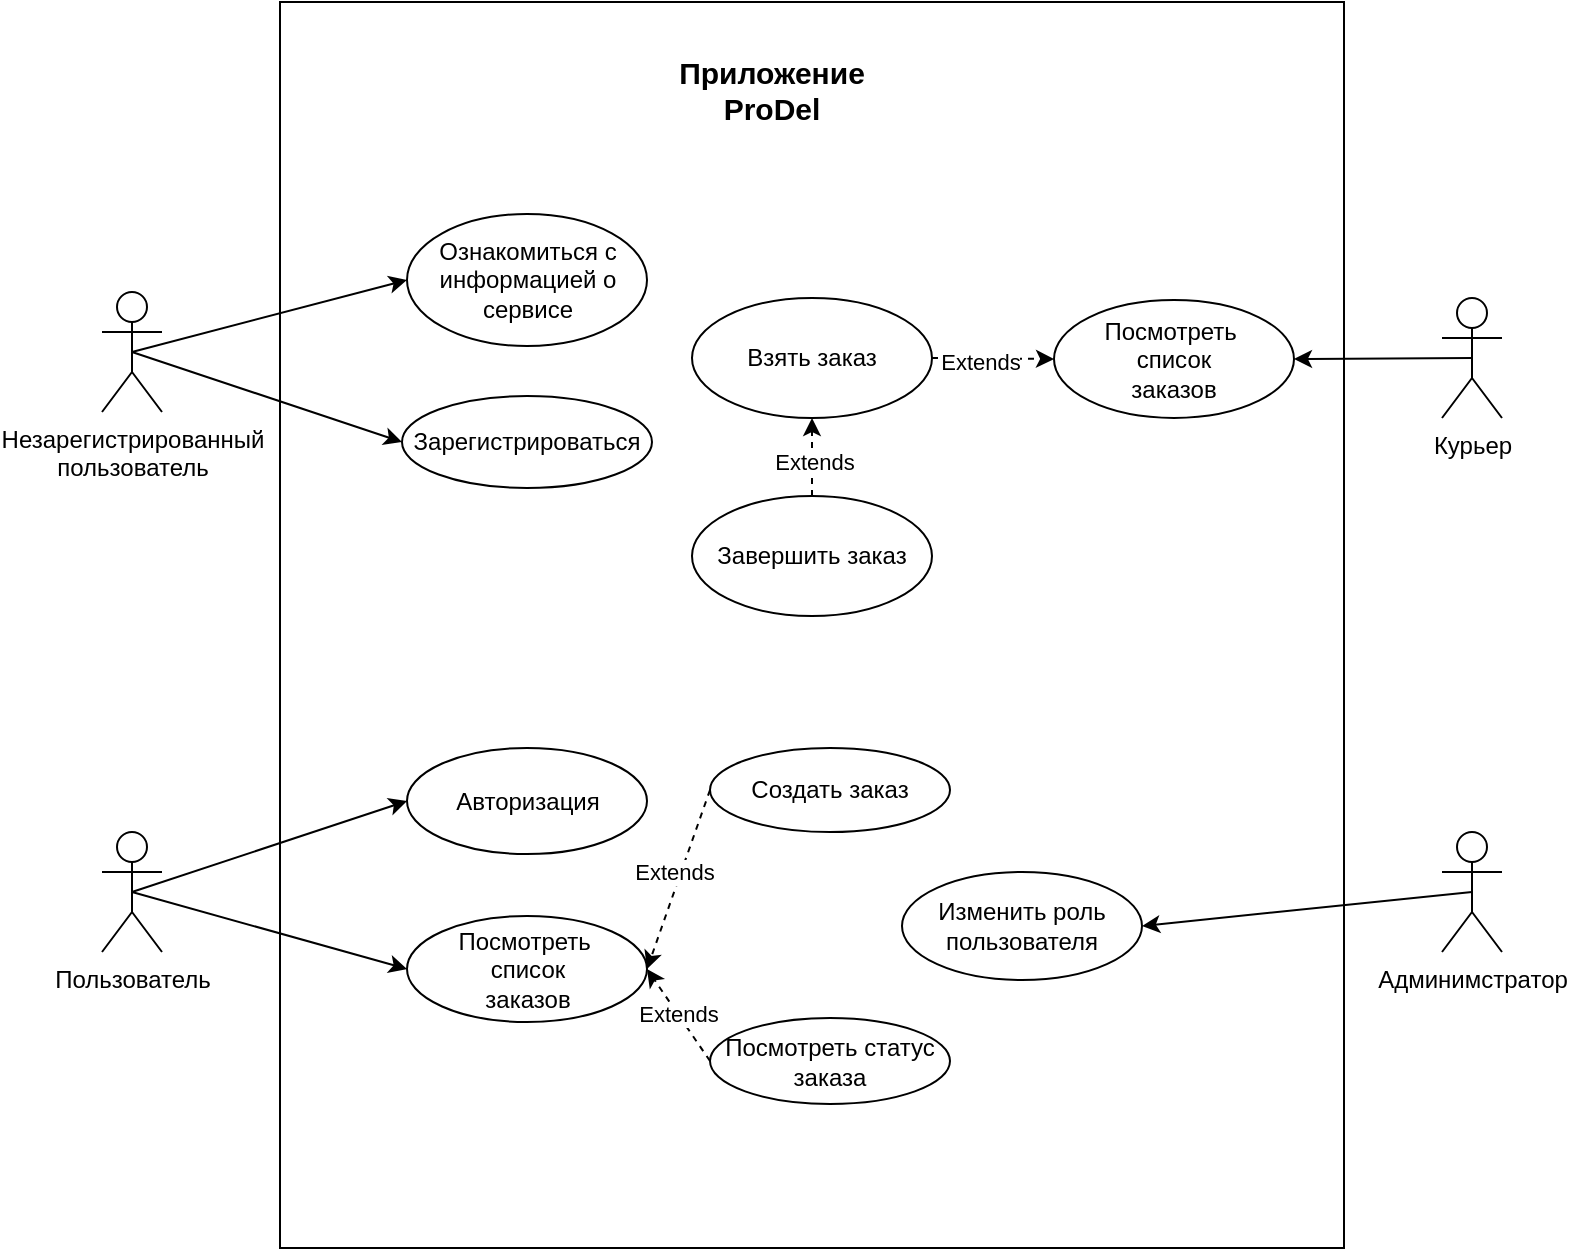 <mxfile version="24.4.3" type="device">
  <diagram name="Страница — 1" id="kwGLQwKXR2LikKlBl0D-">
    <mxGraphModel dx="1050" dy="565" grid="0" gridSize="10" guides="1" tooltips="1" connect="1" arrows="1" fold="1" page="1" pageScale="1" pageWidth="827" pageHeight="1169" math="0" shadow="0">
      <root>
        <mxCell id="0" />
        <mxCell id="1" parent="0" />
        <mxCell id="F0OeNhtC6mhzqRGsz-H8-2" value="" style="rounded=0;whiteSpace=wrap;html=1;" vertex="1" parent="1">
          <mxGeometry x="180" y="77" width="532" height="623" as="geometry" />
        </mxCell>
        <mxCell id="F0OeNhtC6mhzqRGsz-H8-3" value="&lt;font style=&quot;font-size: 15px;&quot;&gt;&lt;b&gt;Приложение&lt;/b&gt;&lt;/font&gt;&lt;div style=&quot;font-size: 15px;&quot;&gt;&lt;font style=&quot;font-size: 15px;&quot;&gt;&lt;b&gt;ProDel&lt;/b&gt;&lt;/font&gt;&lt;/div&gt;" style="text;html=1;align=center;verticalAlign=middle;whiteSpace=wrap;rounded=0;" vertex="1" parent="1">
          <mxGeometry x="361" y="99" width="130" height="43" as="geometry" />
        </mxCell>
        <mxCell id="F0OeNhtC6mhzqRGsz-H8-4" value="Незарегистрированный&lt;div&gt;пользователь&lt;/div&gt;" style="shape=umlActor;verticalLabelPosition=bottom;verticalAlign=top;html=1;outlineConnect=0;" vertex="1" parent="1">
          <mxGeometry x="91" y="222" width="30" height="60" as="geometry" />
        </mxCell>
        <mxCell id="F0OeNhtC6mhzqRGsz-H8-6" value="Пользователь" style="shape=umlActor;verticalLabelPosition=bottom;verticalAlign=top;html=1;outlineConnect=0;" vertex="1" parent="1">
          <mxGeometry x="91" y="492" width="30" height="60" as="geometry" />
        </mxCell>
        <mxCell id="F0OeNhtC6mhzqRGsz-H8-7" value="Курьер" style="shape=umlActor;verticalLabelPosition=bottom;verticalAlign=top;html=1;outlineConnect=0;" vertex="1" parent="1">
          <mxGeometry x="761" y="225" width="30" height="60" as="geometry" />
        </mxCell>
        <mxCell id="F0OeNhtC6mhzqRGsz-H8-8" value="Админимстратор" style="shape=umlActor;verticalLabelPosition=bottom;verticalAlign=top;html=1;outlineConnect=0;" vertex="1" parent="1">
          <mxGeometry x="761" y="492" width="30" height="60" as="geometry" />
        </mxCell>
        <mxCell id="F0OeNhtC6mhzqRGsz-H8-10" value="Ознакомиться с&lt;div&gt;информацией о&lt;/div&gt;&lt;div&gt;сервисе&lt;/div&gt;" style="ellipse;whiteSpace=wrap;html=1;" vertex="1" parent="1">
          <mxGeometry x="243.5" y="183" width="120" height="66" as="geometry" />
        </mxCell>
        <mxCell id="F0OeNhtC6mhzqRGsz-H8-11" value="Зарегистрироваться" style="ellipse;whiteSpace=wrap;html=1;" vertex="1" parent="1">
          <mxGeometry x="241" y="274" width="125" height="46" as="geometry" />
        </mxCell>
        <mxCell id="F0OeNhtC6mhzqRGsz-H8-14" value="" style="endArrow=classic;html=1;rounded=0;exitX=0.5;exitY=0.5;exitDx=0;exitDy=0;exitPerimeter=0;entryX=0;entryY=0.5;entryDx=0;entryDy=0;" edge="1" parent="1" source="F0OeNhtC6mhzqRGsz-H8-4" target="F0OeNhtC6mhzqRGsz-H8-11">
          <mxGeometry width="50" height="50" relative="1" as="geometry">
            <mxPoint x="387" y="354" as="sourcePoint" />
            <mxPoint x="437" y="304" as="targetPoint" />
          </mxGeometry>
        </mxCell>
        <mxCell id="F0OeNhtC6mhzqRGsz-H8-15" value="" style="endArrow=classic;html=1;rounded=0;exitX=0.5;exitY=0.5;exitDx=0;exitDy=0;exitPerimeter=0;entryX=0;entryY=0.5;entryDx=0;entryDy=0;" edge="1" parent="1" source="F0OeNhtC6mhzqRGsz-H8-4" target="F0OeNhtC6mhzqRGsz-H8-10">
          <mxGeometry width="50" height="50" relative="1" as="geometry">
            <mxPoint x="387" y="354" as="sourcePoint" />
            <mxPoint x="437" y="304" as="targetPoint" />
          </mxGeometry>
        </mxCell>
        <mxCell id="F0OeNhtC6mhzqRGsz-H8-16" value="Посмотреть&amp;nbsp;&lt;div&gt;список&lt;div&gt;заказов&lt;/div&gt;&lt;/div&gt;" style="ellipse;whiteSpace=wrap;html=1;" vertex="1" parent="1">
          <mxGeometry x="567" y="226" width="120" height="59" as="geometry" />
        </mxCell>
        <mxCell id="F0OeNhtC6mhzqRGsz-H8-21" value="" style="endArrow=classic;html=1;rounded=0;exitX=0.5;exitY=0.5;exitDx=0;exitDy=0;exitPerimeter=0;entryX=1;entryY=0.5;entryDx=0;entryDy=0;" edge="1" parent="1" source="F0OeNhtC6mhzqRGsz-H8-7" target="F0OeNhtC6mhzqRGsz-H8-16">
          <mxGeometry width="50" height="50" relative="1" as="geometry">
            <mxPoint x="387" y="354" as="sourcePoint" />
            <mxPoint x="437" y="304" as="targetPoint" />
          </mxGeometry>
        </mxCell>
        <mxCell id="F0OeNhtC6mhzqRGsz-H8-24" value="Авторизация" style="ellipse;whiteSpace=wrap;html=1;" vertex="1" parent="1">
          <mxGeometry x="243.5" y="450" width="120" height="53" as="geometry" />
        </mxCell>
        <mxCell id="F0OeNhtC6mhzqRGsz-H8-25" value="Посмотреть&amp;nbsp;&lt;div&gt;список&lt;div&gt;заказов&lt;/div&gt;&lt;/div&gt;" style="ellipse;whiteSpace=wrap;html=1;" vertex="1" parent="1">
          <mxGeometry x="243.5" y="534" width="120" height="53" as="geometry" />
        </mxCell>
        <mxCell id="F0OeNhtC6mhzqRGsz-H8-26" value="Создать заказ" style="ellipse;whiteSpace=wrap;html=1;" vertex="1" parent="1">
          <mxGeometry x="395" y="450" width="120" height="42" as="geometry" />
        </mxCell>
        <mxCell id="F0OeNhtC6mhzqRGsz-H8-27" value="Посмотреть статус&lt;div&gt;заказа&lt;/div&gt;" style="ellipse;whiteSpace=wrap;html=1;" vertex="1" parent="1">
          <mxGeometry x="395" y="585" width="120" height="43" as="geometry" />
        </mxCell>
        <mxCell id="F0OeNhtC6mhzqRGsz-H8-28" value="" style="endArrow=classic;html=1;rounded=0;exitX=0;exitY=0.5;exitDx=0;exitDy=0;entryX=1;entryY=0.5;entryDx=0;entryDy=0;dashed=1;" edge="1" parent="1" source="F0OeNhtC6mhzqRGsz-H8-26" target="F0OeNhtC6mhzqRGsz-H8-25">
          <mxGeometry width="50" height="50" relative="1" as="geometry">
            <mxPoint x="387" y="454" as="sourcePoint" />
            <mxPoint x="437" y="404" as="targetPoint" />
          </mxGeometry>
        </mxCell>
        <mxCell id="F0OeNhtC6mhzqRGsz-H8-30" value="Extends" style="edgeLabel;html=1;align=center;verticalAlign=middle;resizable=0;points=[];" vertex="1" connectable="0" parent="F0OeNhtC6mhzqRGsz-H8-28">
          <mxGeometry x="-0.07" y="-4" relative="1" as="geometry">
            <mxPoint y="1" as="offset" />
          </mxGeometry>
        </mxCell>
        <mxCell id="F0OeNhtC6mhzqRGsz-H8-29" value="" style="endArrow=classic;html=1;rounded=0;exitX=0;exitY=0.5;exitDx=0;exitDy=0;entryX=1;entryY=0.5;entryDx=0;entryDy=0;strokeColor=default;dashed=1;" edge="1" parent="1" source="F0OeNhtC6mhzqRGsz-H8-27" target="F0OeNhtC6mhzqRGsz-H8-25">
          <mxGeometry width="50" height="50" relative="1" as="geometry">
            <mxPoint x="387" y="454" as="sourcePoint" />
            <mxPoint x="437" y="404" as="targetPoint" />
          </mxGeometry>
        </mxCell>
        <mxCell id="F0OeNhtC6mhzqRGsz-H8-31" value="Extends" style="edgeLabel;html=1;align=center;verticalAlign=middle;resizable=0;points=[];" vertex="1" connectable="0" parent="F0OeNhtC6mhzqRGsz-H8-29">
          <mxGeometry x="0.025" relative="1" as="geometry">
            <mxPoint as="offset" />
          </mxGeometry>
        </mxCell>
        <mxCell id="F0OeNhtC6mhzqRGsz-H8-32" value="" style="endArrow=classic;html=1;rounded=0;exitX=0.5;exitY=0.5;exitDx=0;exitDy=0;exitPerimeter=0;entryX=0;entryY=0.5;entryDx=0;entryDy=0;" edge="1" parent="1" source="F0OeNhtC6mhzqRGsz-H8-6" target="F0OeNhtC6mhzqRGsz-H8-24">
          <mxGeometry width="50" height="50" relative="1" as="geometry">
            <mxPoint x="387" y="454" as="sourcePoint" />
            <mxPoint x="437" y="404" as="targetPoint" />
          </mxGeometry>
        </mxCell>
        <mxCell id="F0OeNhtC6mhzqRGsz-H8-33" value="" style="endArrow=classic;html=1;rounded=0;exitX=0.5;exitY=0.5;exitDx=0;exitDy=0;exitPerimeter=0;entryX=0;entryY=0.5;entryDx=0;entryDy=0;" edge="1" parent="1" source="F0OeNhtC6mhzqRGsz-H8-6" target="F0OeNhtC6mhzqRGsz-H8-25">
          <mxGeometry width="50" height="50" relative="1" as="geometry">
            <mxPoint x="387" y="454" as="sourcePoint" />
            <mxPoint x="437" y="404" as="targetPoint" />
          </mxGeometry>
        </mxCell>
        <mxCell id="F0OeNhtC6mhzqRGsz-H8-34" value="Изменить роль&lt;div&gt;пользователя&lt;/div&gt;" style="ellipse;whiteSpace=wrap;html=1;" vertex="1" parent="1">
          <mxGeometry x="491" y="512" width="120" height="54" as="geometry" />
        </mxCell>
        <mxCell id="F0OeNhtC6mhzqRGsz-H8-35" value="" style="endArrow=classic;html=1;rounded=0;exitX=0.5;exitY=0.5;exitDx=0;exitDy=0;exitPerimeter=0;entryX=1;entryY=0.5;entryDx=0;entryDy=0;" edge="1" parent="1" source="F0OeNhtC6mhzqRGsz-H8-8" target="F0OeNhtC6mhzqRGsz-H8-34">
          <mxGeometry width="50" height="50" relative="1" as="geometry">
            <mxPoint x="387" y="454" as="sourcePoint" />
            <mxPoint x="437" y="404" as="targetPoint" />
          </mxGeometry>
        </mxCell>
        <mxCell id="F0OeNhtC6mhzqRGsz-H8-36" value="Взять заказ" style="ellipse;whiteSpace=wrap;html=1;" vertex="1" parent="1">
          <mxGeometry x="386" y="225" width="120" height="60" as="geometry" />
        </mxCell>
        <mxCell id="F0OeNhtC6mhzqRGsz-H8-37" value="Завершить заказ" style="ellipse;whiteSpace=wrap;html=1;" vertex="1" parent="1">
          <mxGeometry x="386" y="324" width="120" height="60" as="geometry" />
        </mxCell>
        <mxCell id="F0OeNhtC6mhzqRGsz-H8-38" value="" style="endArrow=classic;html=1;rounded=0;exitX=1;exitY=0.5;exitDx=0;exitDy=0;entryX=0;entryY=0.5;entryDx=0;entryDy=0;dashed=1;" edge="1" parent="1" source="F0OeNhtC6mhzqRGsz-H8-36" target="F0OeNhtC6mhzqRGsz-H8-16">
          <mxGeometry width="50" height="50" relative="1" as="geometry">
            <mxPoint x="387" y="454" as="sourcePoint" />
            <mxPoint x="437" y="404" as="targetPoint" />
          </mxGeometry>
        </mxCell>
        <mxCell id="F0OeNhtC6mhzqRGsz-H8-39" value="Extends" style="edgeLabel;html=1;align=center;verticalAlign=middle;resizable=0;points=[];" vertex="1" connectable="0" parent="F0OeNhtC6mhzqRGsz-H8-38">
          <mxGeometry x="-0.219" y="-2" relative="1" as="geometry">
            <mxPoint as="offset" />
          </mxGeometry>
        </mxCell>
        <mxCell id="F0OeNhtC6mhzqRGsz-H8-40" value="" style="endArrow=classic;html=1;rounded=0;exitX=0.5;exitY=0;exitDx=0;exitDy=0;entryX=0.5;entryY=1;entryDx=0;entryDy=0;dashed=1;" edge="1" parent="1" source="F0OeNhtC6mhzqRGsz-H8-37" target="F0OeNhtC6mhzqRGsz-H8-36">
          <mxGeometry width="50" height="50" relative="1" as="geometry">
            <mxPoint x="387" y="454" as="sourcePoint" />
            <mxPoint x="437" y="404" as="targetPoint" />
          </mxGeometry>
        </mxCell>
        <mxCell id="F0OeNhtC6mhzqRGsz-H8-41" value="Extends" style="edgeLabel;html=1;align=center;verticalAlign=middle;resizable=0;points=[];" vertex="1" connectable="0" parent="F0OeNhtC6mhzqRGsz-H8-40">
          <mxGeometry x="-0.139" y="-1" relative="1" as="geometry">
            <mxPoint as="offset" />
          </mxGeometry>
        </mxCell>
      </root>
    </mxGraphModel>
  </diagram>
</mxfile>
